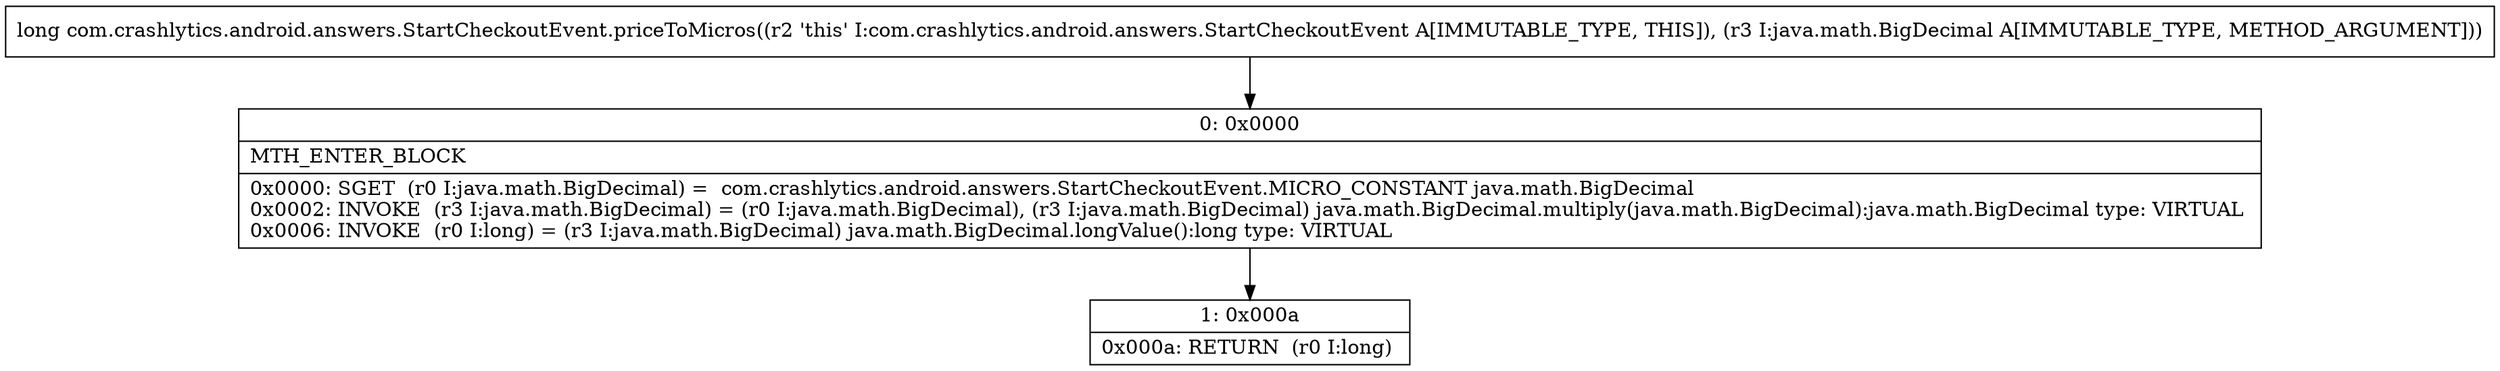 digraph "CFG forcom.crashlytics.android.answers.StartCheckoutEvent.priceToMicros(Ljava\/math\/BigDecimal;)J" {
Node_0 [shape=record,label="{0\:\ 0x0000|MTH_ENTER_BLOCK\l|0x0000: SGET  (r0 I:java.math.BigDecimal) =  com.crashlytics.android.answers.StartCheckoutEvent.MICRO_CONSTANT java.math.BigDecimal \l0x0002: INVOKE  (r3 I:java.math.BigDecimal) = (r0 I:java.math.BigDecimal), (r3 I:java.math.BigDecimal) java.math.BigDecimal.multiply(java.math.BigDecimal):java.math.BigDecimal type: VIRTUAL \l0x0006: INVOKE  (r0 I:long) = (r3 I:java.math.BigDecimal) java.math.BigDecimal.longValue():long type: VIRTUAL \l}"];
Node_1 [shape=record,label="{1\:\ 0x000a|0x000a: RETURN  (r0 I:long) \l}"];
MethodNode[shape=record,label="{long com.crashlytics.android.answers.StartCheckoutEvent.priceToMicros((r2 'this' I:com.crashlytics.android.answers.StartCheckoutEvent A[IMMUTABLE_TYPE, THIS]), (r3 I:java.math.BigDecimal A[IMMUTABLE_TYPE, METHOD_ARGUMENT])) }"];
MethodNode -> Node_0;
Node_0 -> Node_1;
}

